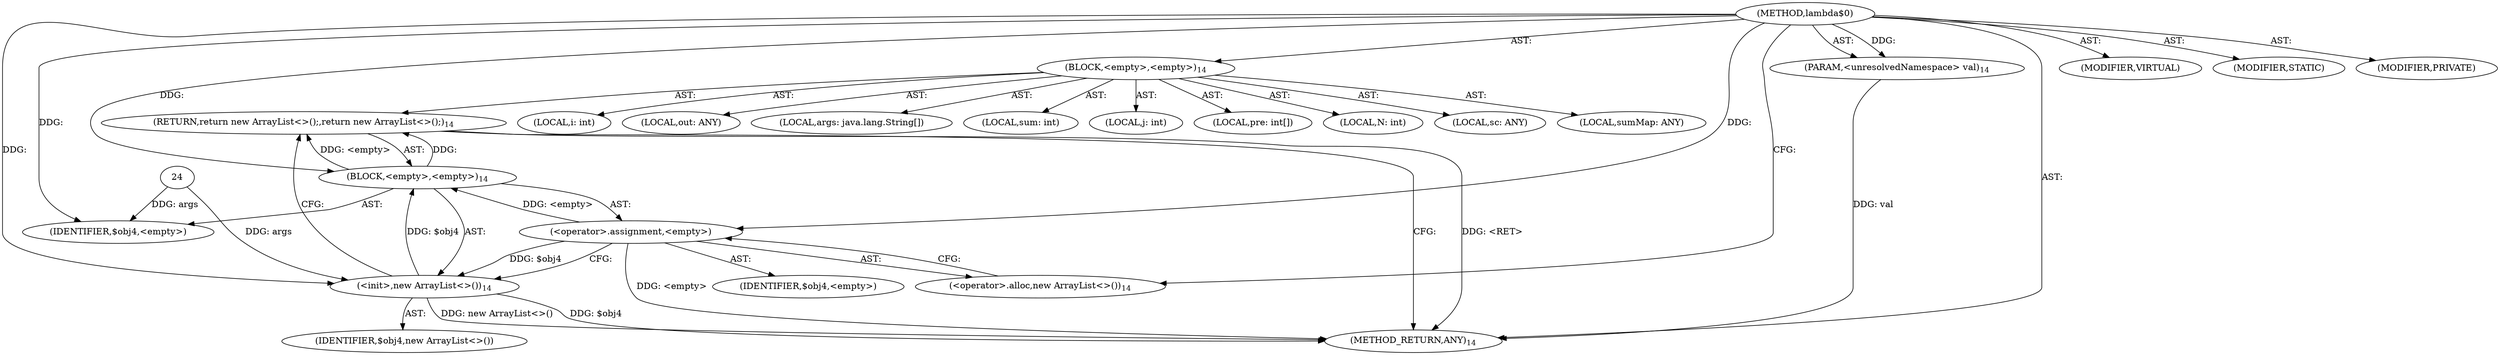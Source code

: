 digraph "lambda$0" {  
"250" [label = <(METHOD,lambda$0)> ]
"251" [label = <(PARAM,&lt;unresolvedNamespace&gt; val)<SUB>14</SUB>> ]
"252" [label = <(BLOCK,&lt;empty&gt;,&lt;empty&gt;)<SUB>14</SUB>> ]
"253" [label = <(LOCAL,sum: int)> ]
"254" [label = <(LOCAL,j: int)> ]
"255" [label = <(LOCAL,pre: int[])> ]
"256" [label = <(LOCAL,N: int)> ]
"257" [label = <(LOCAL,sc: ANY)> ]
"258" [label = <(LOCAL,sumMap: ANY)> ]
"259" [label = <(LOCAL,i: int)> ]
"260" [label = <(LOCAL,out: ANY)> ]
"261" [label = <(LOCAL,args: java.lang.String[])> ]
"262" [label = <(RETURN,return new ArrayList&lt;&gt;();,return new ArrayList&lt;&gt;();)<SUB>14</SUB>> ]
"263" [label = <(BLOCK,&lt;empty&gt;,&lt;empty&gt;)<SUB>14</SUB>> ]
"264" [label = <(&lt;operator&gt;.assignment,&lt;empty&gt;)> ]
"265" [label = <(IDENTIFIER,$obj4,&lt;empty&gt;)> ]
"266" [label = <(&lt;operator&gt;.alloc,new ArrayList&lt;&gt;())<SUB>14</SUB>> ]
"267" [label = <(&lt;init&gt;,new ArrayList&lt;&gt;())<SUB>14</SUB>> ]
"268" [label = <(IDENTIFIER,$obj4,new ArrayList&lt;&gt;())> ]
"269" [label = <(IDENTIFIER,$obj4,&lt;empty&gt;)> ]
"270" [label = <(METHOD_RETURN,ANY)<SUB>14</SUB>> ]
"271" [label = <(MODIFIER,VIRTUAL)> ]
"272" [label = <(MODIFIER,STATIC)> ]
"273" [label = <(MODIFIER,PRIVATE)> ]
  "250" -> "251"  [ label = "AST: "] 
  "250" -> "252"  [ label = "AST: "] 
  "250" -> "270"  [ label = "AST: "] 
  "250" -> "271"  [ label = "AST: "] 
  "250" -> "272"  [ label = "AST: "] 
  "250" -> "273"  [ label = "AST: "] 
  "252" -> "253"  [ label = "AST: "] 
  "252" -> "254"  [ label = "AST: "] 
  "252" -> "255"  [ label = "AST: "] 
  "252" -> "256"  [ label = "AST: "] 
  "252" -> "257"  [ label = "AST: "] 
  "252" -> "258"  [ label = "AST: "] 
  "252" -> "259"  [ label = "AST: "] 
  "252" -> "260"  [ label = "AST: "] 
  "252" -> "261"  [ label = "AST: "] 
  "252" -> "262"  [ label = "AST: "] 
  "262" -> "263"  [ label = "AST: "] 
  "263" -> "264"  [ label = "AST: "] 
  "263" -> "267"  [ label = "AST: "] 
  "263" -> "269"  [ label = "AST: "] 
  "264" -> "265"  [ label = "AST: "] 
  "264" -> "266"  [ label = "AST: "] 
  "267" -> "268"  [ label = "AST: "] 
  "262" -> "270"  [ label = "CFG: "] 
  "264" -> "267"  [ label = "CFG: "] 
  "267" -> "262"  [ label = "CFG: "] 
  "266" -> "264"  [ label = "CFG: "] 
  "250" -> "266"  [ label = "CFG: "] 
  "262" -> "270"  [ label = "DDG: &lt;RET&gt;"] 
  "251" -> "270"  [ label = "DDG: val"] 
  "264" -> "270"  [ label = "DDG: &lt;empty&gt;"] 
  "267" -> "270"  [ label = "DDG: $obj4"] 
  "267" -> "270"  [ label = "DDG: new ArrayList&lt;&gt;()"] 
  "250" -> "251"  [ label = "DDG: "] 
  "263" -> "262"  [ label = "DDG: "] 
  "263" -> "262"  [ label = "DDG: &lt;empty&gt;"] 
  "267" -> "263"  [ label = "DDG: $obj4"] 
  "264" -> "263"  [ label = "DDG: &lt;empty&gt;"] 
  "250" -> "263"  [ label = "DDG: "] 
  "250" -> "264"  [ label = "DDG: "] 
  "24" -> "269"  [ label = "DDG: args"] 
  "250" -> "269"  [ label = "DDG: "] 
  "24" -> "267"  [ label = "DDG: args"] 
  "264" -> "267"  [ label = "DDG: $obj4"] 
  "250" -> "267"  [ label = "DDG: "] 
}
